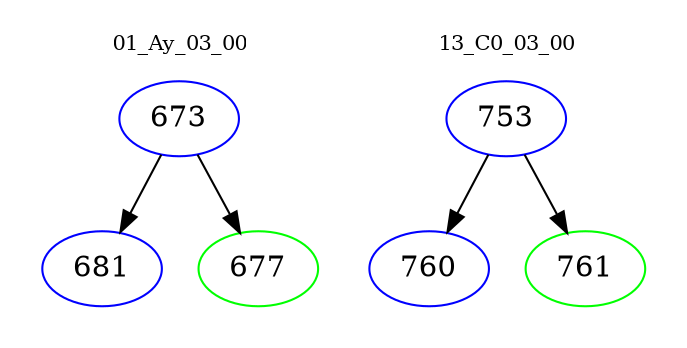 digraph{
subgraph cluster_0 {
color = white
label = "01_Ay_03_00";
fontsize=10;
T0_673 [label="673", color="blue"]
T0_673 -> T0_681 [color="black"]
T0_681 [label="681", color="blue"]
T0_673 -> T0_677 [color="black"]
T0_677 [label="677", color="green"]
}
subgraph cluster_1 {
color = white
label = "13_C0_03_00";
fontsize=10;
T1_753 [label="753", color="blue"]
T1_753 -> T1_760 [color="black"]
T1_760 [label="760", color="blue"]
T1_753 -> T1_761 [color="black"]
T1_761 [label="761", color="green"]
}
}
